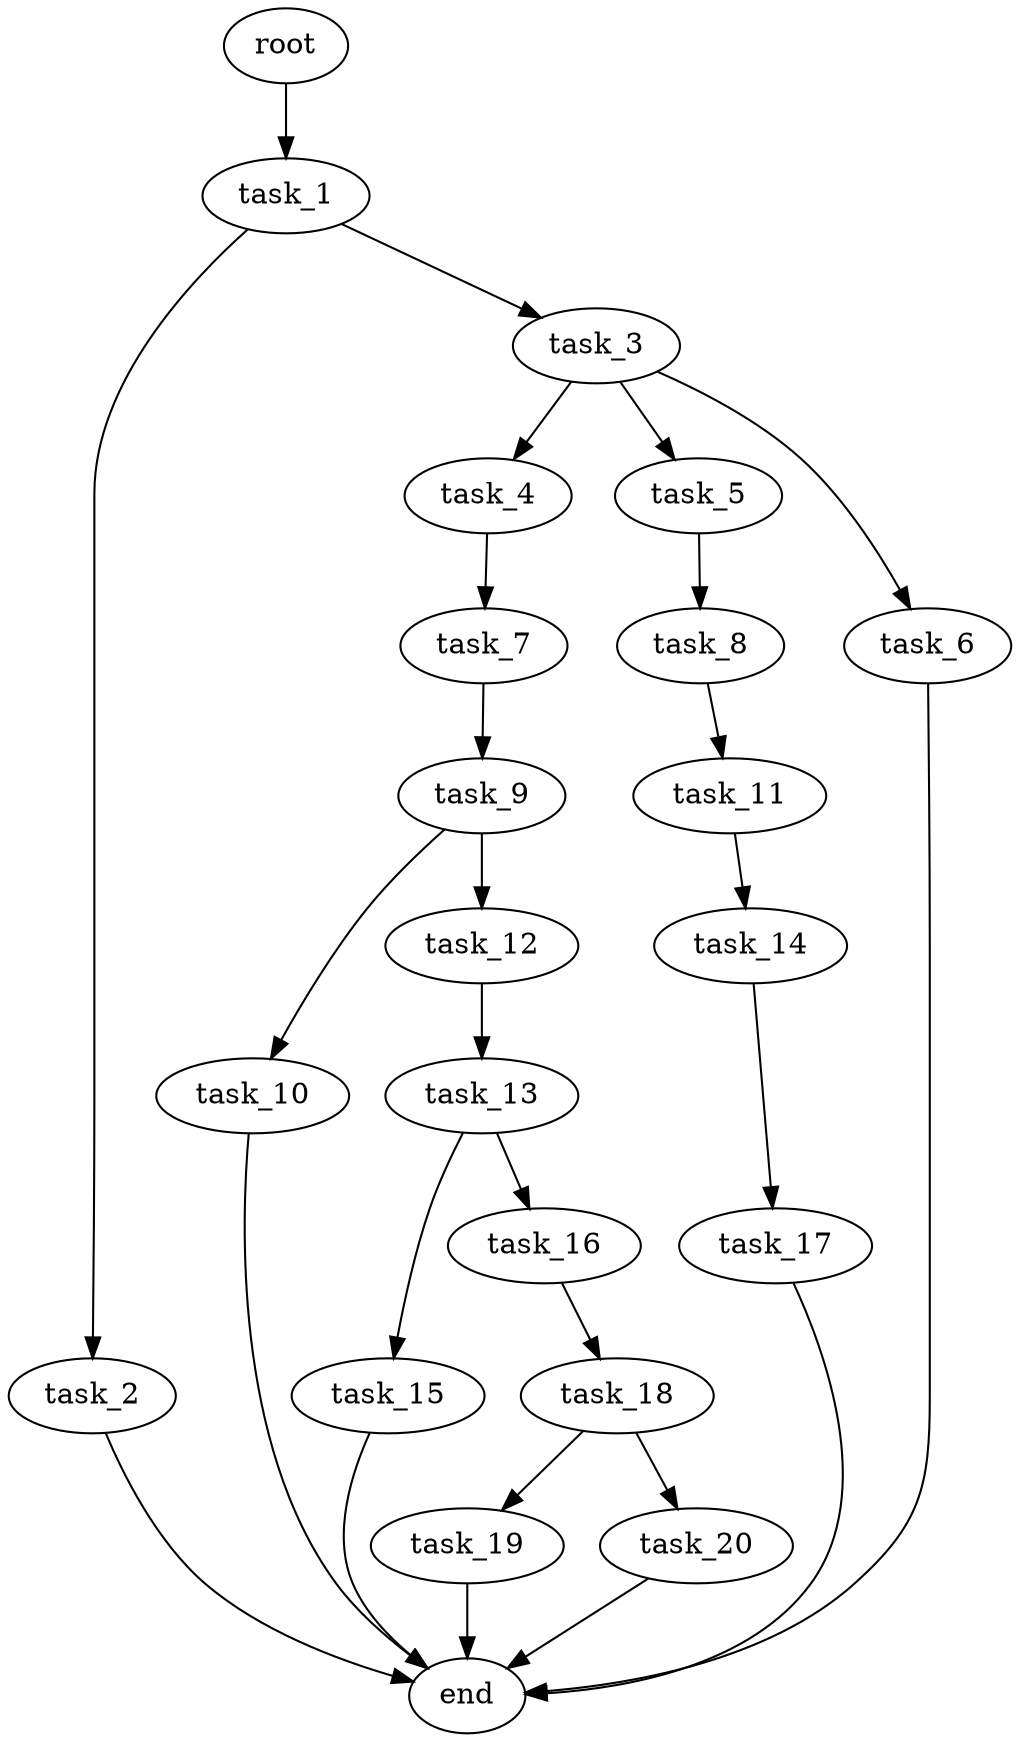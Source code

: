 digraph G {
  root [size="0.000000e+00"];
  task_1 [size="4.284352e+10"];
  task_2 [size="3.706338e+10"];
  task_3 [size="5.060102e+10"];
  task_4 [size="3.412971e+10"];
  task_5 [size="8.495907e+10"];
  task_6 [size="8.223487e+10"];
  task_7 [size="1.056283e+10"];
  task_8 [size="9.607915e+10"];
  task_9 [size="6.356215e+10"];
  task_10 [size="8.287244e+10"];
  task_11 [size="7.073379e+10"];
  task_12 [size="4.355436e+10"];
  task_13 [size="7.338219e+10"];
  task_14 [size="9.654772e+10"];
  task_15 [size="2.701554e+10"];
  task_16 [size="8.082184e+10"];
  task_17 [size="5.382191e+10"];
  task_18 [size="4.835492e+10"];
  task_19 [size="4.356309e+10"];
  task_20 [size="7.310531e+10"];
  end [size="0.000000e+00"];

  root -> task_1 [size="1.000000e-12"];
  task_1 -> task_2 [size="3.706338e+08"];
  task_1 -> task_3 [size="5.060102e+08"];
  task_2 -> end [size="1.000000e-12"];
  task_3 -> task_4 [size="3.412971e+08"];
  task_3 -> task_5 [size="8.495907e+08"];
  task_3 -> task_6 [size="8.223487e+08"];
  task_4 -> task_7 [size="1.056283e+08"];
  task_5 -> task_8 [size="9.607915e+08"];
  task_6 -> end [size="1.000000e-12"];
  task_7 -> task_9 [size="6.356215e+08"];
  task_8 -> task_11 [size="7.073379e+08"];
  task_9 -> task_10 [size="8.287244e+08"];
  task_9 -> task_12 [size="4.355436e+08"];
  task_10 -> end [size="1.000000e-12"];
  task_11 -> task_14 [size="9.654772e+08"];
  task_12 -> task_13 [size="7.338219e+08"];
  task_13 -> task_15 [size="2.701554e+08"];
  task_13 -> task_16 [size="8.082184e+08"];
  task_14 -> task_17 [size="5.382191e+08"];
  task_15 -> end [size="1.000000e-12"];
  task_16 -> task_18 [size="4.835492e+08"];
  task_17 -> end [size="1.000000e-12"];
  task_18 -> task_19 [size="4.356309e+08"];
  task_18 -> task_20 [size="7.310531e+08"];
  task_19 -> end [size="1.000000e-12"];
  task_20 -> end [size="1.000000e-12"];
}

